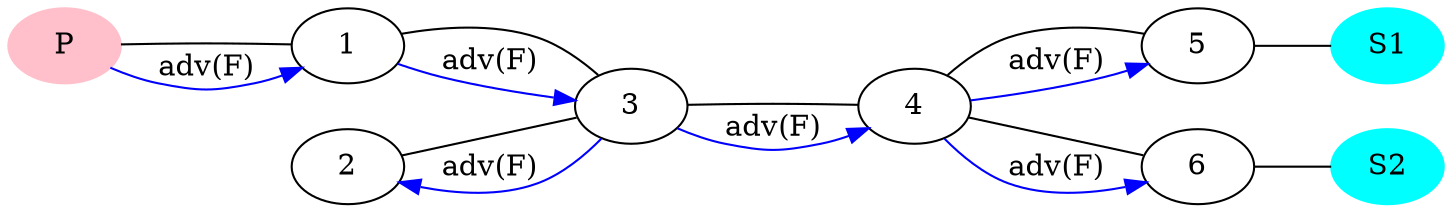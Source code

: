 # Advertisement

digraph G {
    rankdir=LR;

    P [style = filled, color=pink];
    S1, S2 [style=filled, color=cyan];
    1,2,3,4,5,6;

    subgraph network {
        edge [dir=none]
        P -> 1
        1 -> 3
        2 -> 3
        3 -> 4
        4 -> 5
        4 -> 6
        5 -> S1
        6 -> S2
    }

    subgraph adv {
        edge [color=blue];
        P -> 1 [label="adv(F)"];
        1 -> 3 [label="adv(F)"];
        2 -> 3 [label="adv(F)",dir="back"];
        3 -> 4 [label="adv(F)"];
        4 -> 5 [label="adv(F)"];
        4 -> 6 [label="adv(F)"];
    }
}
